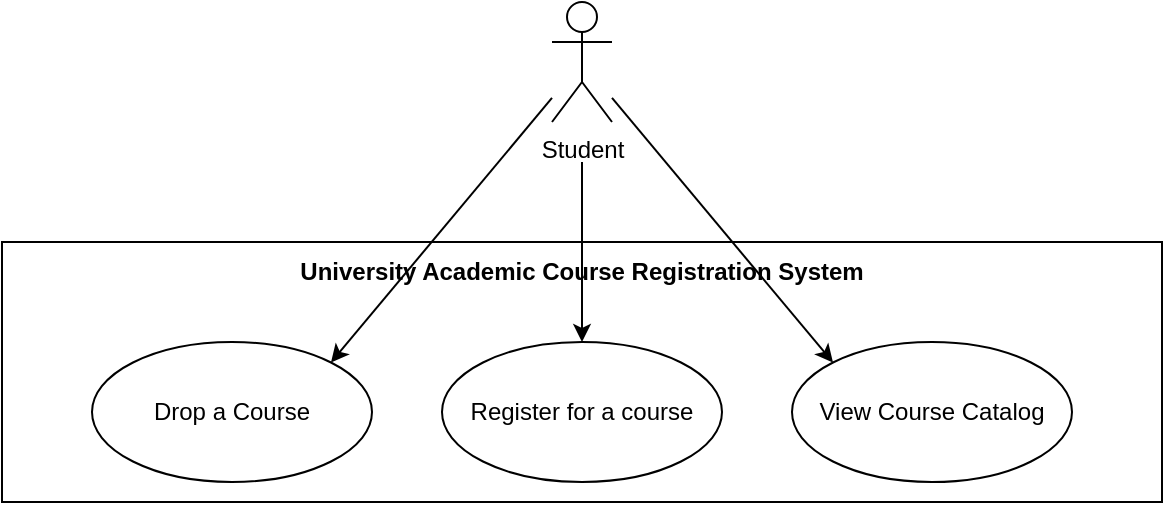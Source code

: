 <mxfile>
    <diagram id="psgECkfg5kR634gcLY27" name="Page-1">
        <mxGraphModel dx="746" dy="312" grid="1" gridSize="10" guides="1" tooltips="1" connect="1" arrows="1" fold="1" page="1" pageScale="1" pageWidth="850" pageHeight="1100" math="0" shadow="0">
            <root>
                <mxCell id="0"/>
                <mxCell id="1" parent="0"/>
                <mxCell id="13" value="&lt;p style=&quot;line-height: 170%;&quot;&gt;&lt;br&gt;&lt;/p&gt;" style="rounded=0;whiteSpace=wrap;html=1;" vertex="1" parent="1">
                    <mxGeometry x="55" y="200" width="580" height="130" as="geometry"/>
                </mxCell>
                <mxCell id="2" value="Student" style="shape=umlActor;verticalLabelPosition=bottom;verticalAlign=top;html=1;outlineConnect=0;" vertex="1" parent="1">
                    <mxGeometry x="330" y="80" width="30" height="60" as="geometry"/>
                </mxCell>
                <mxCell id="10" value="Drop a Course" style="ellipse;whiteSpace=wrap;html=1;" vertex="1" parent="1">
                    <mxGeometry x="100" y="250" width="140" height="70" as="geometry"/>
                </mxCell>
                <mxCell id="12" value="Register for a course" style="ellipse;whiteSpace=wrap;html=1;" vertex="1" parent="1">
                    <mxGeometry x="275" y="250" width="140" height="70" as="geometry"/>
                </mxCell>
                <mxCell id="14" value="View Course Catalog" style="ellipse;whiteSpace=wrap;html=1;" vertex="1" parent="1">
                    <mxGeometry x="450" y="250" width="140" height="70" as="geometry"/>
                </mxCell>
                <mxCell id="15" value="&lt;b&gt;University Academic Course Registration System&lt;/b&gt;" style="text;html=1;strokeColor=none;fillColor=none;align=center;verticalAlign=middle;whiteSpace=wrap;rounded=0;" vertex="1" parent="1">
                    <mxGeometry x="185" y="200" width="320" height="30" as="geometry"/>
                </mxCell>
                <mxCell id="16" value="" style="endArrow=classic;html=1;entryX=1;entryY=0;entryDx=0;entryDy=0;" edge="1" parent="1" source="2" target="10">
                    <mxGeometry width="50" height="50" relative="1" as="geometry">
                        <mxPoint x="330" y="230" as="sourcePoint"/>
                        <mxPoint x="380" y="180" as="targetPoint"/>
                    </mxGeometry>
                </mxCell>
                <mxCell id="17" value="" style="endArrow=classic;html=1;entryX=0.5;entryY=0;entryDx=0;entryDy=0;" edge="1" parent="1" target="12">
                    <mxGeometry width="50" height="50" relative="1" as="geometry">
                        <mxPoint x="345" y="160" as="sourcePoint"/>
                        <mxPoint x="490" y="130" as="targetPoint"/>
                    </mxGeometry>
                </mxCell>
                <mxCell id="18" value="" style="endArrow=classic;html=1;entryX=0;entryY=0;entryDx=0;entryDy=0;" edge="1" parent="1" source="2" target="14">
                    <mxGeometry width="50" height="50" relative="1" as="geometry">
                        <mxPoint x="330" y="230" as="sourcePoint"/>
                        <mxPoint x="380" y="180" as="targetPoint"/>
                    </mxGeometry>
                </mxCell>
            </root>
        </mxGraphModel>
    </diagram>
</mxfile>